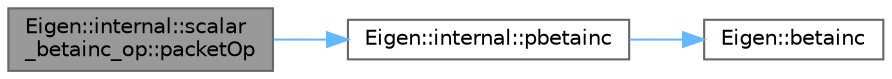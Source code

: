 digraph "Eigen::internal::scalar_betainc_op::packetOp"
{
 // LATEX_PDF_SIZE
  bgcolor="transparent";
  edge [fontname=Helvetica,fontsize=10,labelfontname=Helvetica,labelfontsize=10];
  node [fontname=Helvetica,fontsize=10,shape=box,height=0.2,width=0.4];
  rankdir="LR";
  Node1 [id="Node000001",label="Eigen::internal::scalar\l_betainc_op::packetOp",height=0.2,width=0.4,color="gray40", fillcolor="grey60", style="filled", fontcolor="black",tooltip=" "];
  Node1 -> Node2 [id="edge1_Node000001_Node000002",color="steelblue1",style="solid",tooltip=" "];
  Node2 [id="Node000002",label="Eigen::internal::pbetainc",height=0.2,width=0.4,color="grey40", fillcolor="white", style="filled",URL="$namespace_eigen_1_1internal.html#a6535e6780ff1e54e2c9326f17d7b52c3",tooltip=" "];
  Node2 -> Node3 [id="edge2_Node000002_Node000003",color="steelblue1",style="solid",tooltip=" "];
  Node3 [id="Node000003",label="Eigen::betainc",height=0.2,width=0.4,color="grey40", fillcolor="white", style="filled",URL="$namespace_eigen.html#a726eae91d4e91d8e25cbe55fffa6a92f",tooltip=" "];
}
